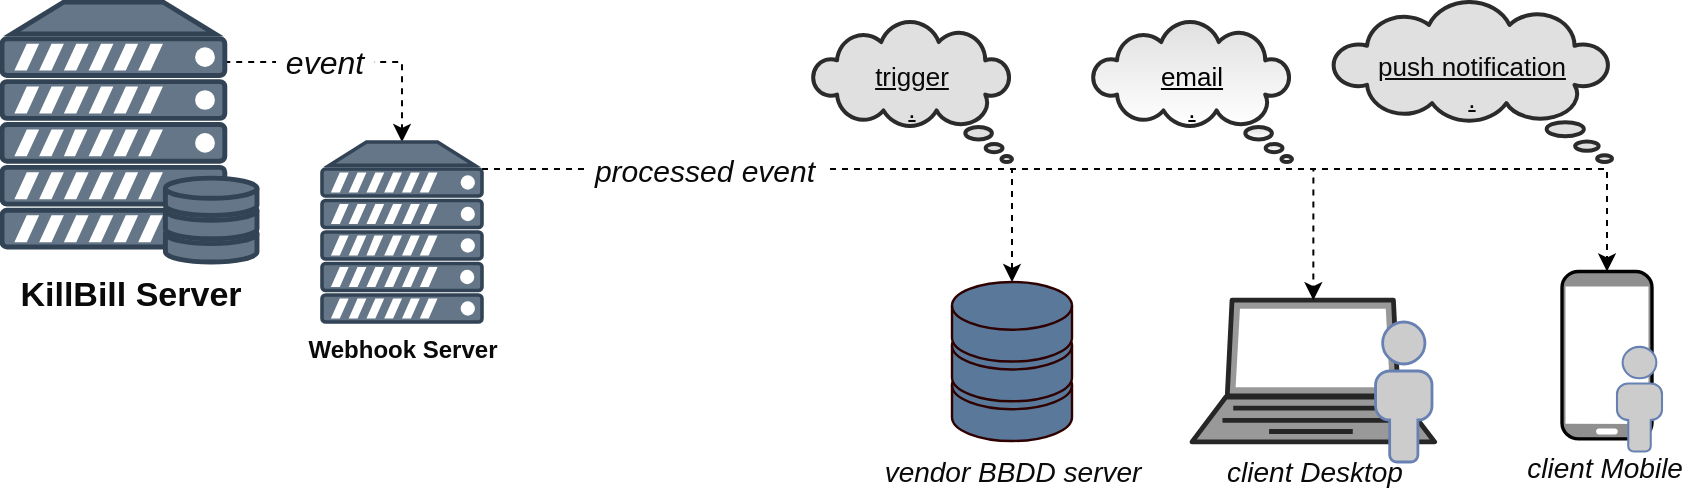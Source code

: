 <mxfile version="15.8.7" type="device" pages="2"><diagram id="23nP4t-Moj-rtZwgCs7d" name="light"><mxGraphModel dx="1102" dy="905" grid="1" gridSize="10" guides="1" tooltips="1" connect="1" arrows="1" fold="1" page="1" pageScale="1" pageWidth="850" pageHeight="1100" math="0" shadow="0"><root><mxCell id="0"/><mxCell id="1" parent="0"/><mxCell id="4RrxrSArR_76vnEOgV_j-25" value="" style="group" parent="1" vertex="1" connectable="0"><mxGeometry x="600" y="700" width="130" height="99.5" as="geometry"/></mxCell><mxCell id="4RrxrSArR_76vnEOgV_j-17" value="&lt;font style=&quot;font-size: 14px&quot; color=&quot;#0a0a0a&quot;&gt;&lt;i&gt;client Desktop&lt;/i&gt;&lt;/font&gt;" style="verticalAlign=top;verticalLabelPosition=bottom;labelPosition=center;align=center;html=1;outlineConnect=0;gradientDirection=north;strokeWidth=2;shape=mxgraph.networks.laptop;fillColor=#999999;strokeColor=#262626;" parent="4RrxrSArR_76vnEOgV_j-25" vertex="1"><mxGeometry y="9.087" width="121.333" height="70.877" as="geometry"/></mxCell><mxCell id="4RrxrSArR_76vnEOgV_j-22" value="" style="fontColor=#0066CC;verticalAlign=top;verticalLabelPosition=bottom;labelPosition=center;align=center;html=1;outlineConnect=0;fillColor=#CCCCCC;strokeColor=#6881B3;gradientColor=none;gradientDirection=north;strokeWidth=2;shape=mxgraph.networks.user_male;" parent="4RrxrSArR_76vnEOgV_j-25" vertex="1"><mxGeometry x="91.78" y="20" width="28.22" height="70" as="geometry"/></mxCell><mxCell id="4RrxrSArR_76vnEOgV_j-27" value="" style="group" parent="1" vertex="1" connectable="0"><mxGeometry x="785" y="694.75" width="50" height="90" as="geometry"/></mxCell><mxCell id="4RrxrSArR_76vnEOgV_j-19" value="&lt;font color=&quot;#0a0a0a&quot; size=&quot;1&quot;&gt;&lt;i style=&quot;font-size: 14px&quot;&gt;client Mobile&amp;nbsp;&lt;/i&gt;&lt;/font&gt;" style="verticalAlign=top;verticalLabelPosition=bottom;labelPosition=center;align=center;html=1;outlineConnect=0;gradientDirection=north;strokeWidth=2;shape=mxgraph.networks.mobile;fillColor=#8F8F8F;" parent="4RrxrSArR_76vnEOgV_j-27" vertex="1"><mxGeometry width="45.005" height="83.721" as="geometry"/></mxCell><mxCell id="4RrxrSArR_76vnEOgV_j-24" value="" style="fontColor=#0066CC;verticalAlign=top;verticalLabelPosition=bottom;labelPosition=center;align=center;html=1;outlineConnect=0;fillColor=#CCCCCC;strokeColor=#6881B3;gradientColor=none;gradientDirection=north;strokeWidth=2;shape=mxgraph.networks.user_male;" parent="4RrxrSArR_76vnEOgV_j-27" vertex="1"><mxGeometry x="27.498" y="37.674" width="22.502" height="52.326" as="geometry"/></mxCell><mxCell id="4RrxrSArR_76vnEOgV_j-64" style="edgeStyle=orthogonalEdgeStyle;rounded=0;orthogonalLoop=1;jettySize=auto;html=1;exitX=0.87;exitY=0.14;exitDx=0;exitDy=0;exitPerimeter=0;entryX=0.5;entryY=0;entryDx=0;entryDy=0;entryPerimeter=0;dashed=1;" parent="1" source="4RrxrSArR_76vnEOgV_j-28" target="4RrxrSArR_76vnEOgV_j-36" edge="1"><mxGeometry relative="1" as="geometry"><Array as="points"><mxPoint x="116" y="590"/><mxPoint x="205" y="590"/></Array></mxGeometry></mxCell><mxCell id="4RrxrSArR_76vnEOgV_j-76" value="&lt;font style=&quot;font-size: 16px&quot;&gt;&amp;nbsp;event&amp;nbsp;&lt;/font&gt;" style="edgeLabel;html=1;align=center;verticalAlign=middle;resizable=0;points=[];fontSize=18;fontColor=#0A0A0A;fontStyle=2" parent="4RrxrSArR_76vnEOgV_j-64" vertex="1" connectable="0"><mxGeometry x="0.013" y="-4" relative="1" as="geometry"><mxPoint x="-10" y="-4" as="offset"/></mxGeometry></mxCell><mxCell id="4RrxrSArR_76vnEOgV_j-28" value="&lt;font size=&quot;1&quot; color=&quot;#0a0a0a&quot;&gt;&lt;b style=&quot;font-size: 17px&quot;&gt;KillBill Server&lt;/b&gt;&lt;/font&gt;" style="fontColor=#ffffff;verticalAlign=top;verticalLabelPosition=bottom;labelPosition=center;align=center;html=1;outlineConnect=0;fillColor=#647687;strokeColor=#314354;gradientDirection=north;strokeWidth=2;shape=mxgraph.networks.server_storage;" parent="1" vertex="1"><mxGeometry x="5" y="560" width="127.5" height="130" as="geometry"/></mxCell><mxCell id="4RrxrSArR_76vnEOgV_j-35" value="&lt;i&gt;&lt;font style=&quot;font-size: 14px&quot; color=&quot;#0a0a0a&quot;&gt;vendor BBDD server&lt;/font&gt;&lt;/i&gt;" style="verticalAlign=top;verticalLabelPosition=bottom;labelPosition=center;align=center;html=1;outlineConnect=0;fillColor=#5A7899;strokeColor=#2E0000;gradientDirection=north;strokeWidth=2;shape=mxgraph.networks.storage;fontColor=#ffffff;" parent="1" vertex="1"><mxGeometry x="480" y="700" width="60" height="79.5" as="geometry"/></mxCell><mxCell id="4RrxrSArR_76vnEOgV_j-69" style="edgeStyle=orthogonalEdgeStyle;rounded=0;orthogonalLoop=1;jettySize=auto;html=1;exitX=1;exitY=0.15;exitDx=0;exitDy=0;exitPerimeter=0;entryX=0.5;entryY=0;entryDx=0;entryDy=0;entryPerimeter=0;dashed=1;fontSize=14;fontColor=#0A0A0A;" parent="1" source="4RrxrSArR_76vnEOgV_j-36" target="4RrxrSArR_76vnEOgV_j-17" edge="1"><mxGeometry relative="1" as="geometry"/></mxCell><mxCell id="4RrxrSArR_76vnEOgV_j-70" style="edgeStyle=orthogonalEdgeStyle;rounded=0;orthogonalLoop=1;jettySize=auto;html=1;exitX=1;exitY=0.15;exitDx=0;exitDy=0;exitPerimeter=0;entryX=0.5;entryY=0;entryDx=0;entryDy=0;entryPerimeter=0;dashed=1;fontSize=14;fontColor=#0A0A0A;" parent="1" source="4RrxrSArR_76vnEOgV_j-36" target="4RrxrSArR_76vnEOgV_j-35" edge="1"><mxGeometry relative="1" as="geometry"/></mxCell><mxCell id="4RrxrSArR_76vnEOgV_j-71" style="edgeStyle=orthogonalEdgeStyle;rounded=0;orthogonalLoop=1;jettySize=auto;html=1;exitX=1;exitY=0.15;exitDx=0;exitDy=0;exitPerimeter=0;entryX=0.5;entryY=0;entryDx=0;entryDy=0;entryPerimeter=0;dashed=1;fontSize=14;fontColor=#0A0A0A;" parent="1" source="4RrxrSArR_76vnEOgV_j-36" target="4RrxrSArR_76vnEOgV_j-19" edge="1"><mxGeometry relative="1" as="geometry"/></mxCell><mxCell id="4RrxrSArR_76vnEOgV_j-77" value="&lt;font style=&quot;font-size: 15px&quot;&gt;&amp;nbsp;processed event&amp;nbsp;&lt;/font&gt;" style="edgeLabel;html=1;align=center;verticalAlign=middle;resizable=0;points=[];fontSize=18;fontColor=#0A0A0A;fontStyle=2" parent="4RrxrSArR_76vnEOgV_j-71" vertex="1" connectable="0"><mxGeometry x="-0.571" relative="1" as="geometry"><mxPoint x="-21" as="offset"/></mxGeometry></mxCell><mxCell id="4RrxrSArR_76vnEOgV_j-36" value="&lt;font color=&quot;#0a0a0a&quot; style=&quot;line-height: 1.2&quot; size=&quot;1&quot;&gt;&lt;span style=&quot;font-size: 12px&quot;&gt;&lt;b&gt;Webhook Server&lt;/b&gt;&lt;/span&gt;&lt;/font&gt;" style="verticalAlign=top;verticalLabelPosition=bottom;labelPosition=center;align=center;html=1;outlineConnect=0;gradientDirection=north;strokeWidth=2;shape=mxgraph.networks.server;fillColor=#647687;fontColor=#ffffff;strokeColor=#314354;" parent="1" vertex="1"><mxGeometry x="165" y="630" width="80" height="90" as="geometry"/></mxCell><mxCell id="4RrxrSArR_76vnEOgV_j-86" value="email&#10;." style="shape=mxgraph.basic.cloud_callout;fontSize=13;strokeWidth=2;direction=east;flipH=1;align=center;labelBackgroundColor=none;labelBorderColor=none;whiteSpace=wrap;gradientColor=#ffffff;sketch=0;shadow=0;fontStyle=4;strokeColor=#2B2B2B;fillColor=#E0E0E0;" parent="1" vertex="1"><mxGeometry x="550" y="570" width="100" height="70" as="geometry"/></mxCell><mxCell id="4RrxrSArR_76vnEOgV_j-87" value="trigger&lt;br style=&quot;font-size: 13px;&quot;&gt;." style="whiteSpace=wrap;html=1;shape=mxgraph.basic.cloud_callout;fontSize=13;fontColor=#0A0A0A;strokeColor=#2B2B2B;strokeWidth=2;fillColor=#E0E0E0;direction=east;flipH=1;sketch=0;horizontal=1;fontStyle=4" parent="1" vertex="1"><mxGeometry x="410" y="570" width="100" height="70" as="geometry"/></mxCell><mxCell id="4RrxrSArR_76vnEOgV_j-88" value="push notification&lt;br style=&quot;font-size: 13px;&quot;&gt;." style="whiteSpace=wrap;html=1;shape=mxgraph.basic.cloud_callout;fontSize=13;fontColor=#0A0A0A;strokeColor=#2B2B2B;strokeWidth=2;fillColor=#E0E0E0;direction=east;flipH=1;fontStyle=4" parent="1" vertex="1"><mxGeometry x="670" y="560" width="140" height="80" as="geometry"/></mxCell></root></mxGraphModel></diagram><diagram id="zR0-eup39A1ieg2mBUuP" name="dark"><mxGraphModel dx="1102" dy="905" grid="1" gridSize="10" guides="1" tooltips="1" connect="1" arrows="1" fold="1" page="1" pageScale="1" pageWidth="850" pageHeight="1100" math="0" shadow="0"><root><mxCell id="8VkYKDAScC-aw_IOgEgd-0"/><mxCell id="8VkYKDAScC-aw_IOgEgd-1" parent="8VkYKDAScC-aw_IOgEgd-0"/><mxCell id="1YT5Ow_3Cif26GgQHLIC-0" value="" style="group;fontColor=#E0E0E0;" parent="8VkYKDAScC-aw_IOgEgd-1" vertex="1" connectable="0"><mxGeometry x="605" y="350" width="130" height="99.5" as="geometry"/></mxCell><mxCell id="1YT5Ow_3Cif26GgQHLIC-1" value="&lt;font style=&quot;font-size: 14px&quot;&gt;&lt;i&gt;client Desktop&lt;/i&gt;&lt;/font&gt;" style="verticalAlign=top;verticalLabelPosition=bottom;labelPosition=center;align=center;html=1;outlineConnect=0;gradientDirection=north;strokeWidth=2;shape=mxgraph.networks.laptop;fillColor=#999999;strokeColor=#262626;fontColor=#E0E0E0;" parent="1YT5Ow_3Cif26GgQHLIC-0" vertex="1"><mxGeometry y="9.087" width="121.333" height="70.877" as="geometry"/></mxCell><mxCell id="1YT5Ow_3Cif26GgQHLIC-2" value="" style="fontColor=#E0E0E0;verticalAlign=top;verticalLabelPosition=bottom;labelPosition=center;align=center;html=1;outlineConnect=0;fillColor=#CCCCCC;strokeColor=#6881B3;gradientColor=none;gradientDirection=north;strokeWidth=2;shape=mxgraph.networks.user_male;" parent="1YT5Ow_3Cif26GgQHLIC-0" vertex="1"><mxGeometry x="91.78" y="20" width="28.22" height="70" as="geometry"/></mxCell><mxCell id="1YT5Ow_3Cif26GgQHLIC-3" value="" style="group;fontColor=#E0E0E0;" parent="8VkYKDAScC-aw_IOgEgd-1" vertex="1" connectable="0"><mxGeometry x="790" y="344.75" width="50" height="90" as="geometry"/></mxCell><mxCell id="1YT5Ow_3Cif26GgQHLIC-4" value="&lt;font size=&quot;1&quot;&gt;&lt;i style=&quot;font-size: 14px&quot;&gt;client Mobile&amp;nbsp;&lt;/i&gt;&lt;/font&gt;" style="verticalAlign=top;verticalLabelPosition=bottom;labelPosition=center;align=center;html=1;outlineConnect=0;gradientDirection=north;strokeWidth=2;shape=mxgraph.networks.mobile;fillColor=#8F8F8F;fontColor=#E0E0E0;" parent="1YT5Ow_3Cif26GgQHLIC-3" vertex="1"><mxGeometry width="45.005" height="83.721" as="geometry"/></mxCell><mxCell id="1YT5Ow_3Cif26GgQHLIC-5" value="" style="fontColor=#E0E0E0;verticalAlign=top;verticalLabelPosition=bottom;labelPosition=center;align=center;html=1;outlineConnect=0;fillColor=#CCCCCC;strokeColor=#6881B3;gradientColor=none;gradientDirection=north;strokeWidth=2;shape=mxgraph.networks.user_male;" parent="1YT5Ow_3Cif26GgQHLIC-3" vertex="1"><mxGeometry x="27.498" y="37.674" width="22.502" height="52.326" as="geometry"/></mxCell><mxCell id="1YT5Ow_3Cif26GgQHLIC-6" style="edgeStyle=orthogonalEdgeStyle;rounded=0;orthogonalLoop=1;jettySize=auto;html=1;exitX=0.87;exitY=0.14;exitDx=0;exitDy=0;exitPerimeter=0;entryX=0.5;entryY=0;entryDx=0;entryDy=0;entryPerimeter=0;dashed=1;fontColor=#E0E0E0;strokeColor=#E0E0E0;" parent="8VkYKDAScC-aw_IOgEgd-1" source="1YT5Ow_3Cif26GgQHLIC-8" target="1YT5Ow_3Cif26GgQHLIC-14" edge="1"><mxGeometry relative="1" as="geometry"><Array as="points"><mxPoint x="121" y="240"/><mxPoint x="210" y="240"/></Array></mxGeometry></mxCell><mxCell id="1YT5Ow_3Cif26GgQHLIC-7" value="&lt;font style=&quot;font-size: 16px&quot;&gt;&amp;nbsp;event&amp;nbsp;&lt;/font&gt;" style="edgeLabel;html=1;align=center;verticalAlign=middle;resizable=0;points=[];fontSize=18;fontColor=#E0E0E0;fontStyle=2;labelBackgroundColor=#2B2B2B;" parent="1YT5Ow_3Cif26GgQHLIC-6" vertex="1" connectable="0"><mxGeometry x="0.013" y="-4" relative="1" as="geometry"><mxPoint x="-10" y="-4" as="offset"/></mxGeometry></mxCell><mxCell id="1YT5Ow_3Cif26GgQHLIC-8" value="&lt;font size=&quot;1&quot;&gt;&lt;b style=&quot;font-size: 17px&quot;&gt;KillBill Server&lt;/b&gt;&lt;/font&gt;" style="fontColor=#E0E0E0;verticalAlign=top;verticalLabelPosition=bottom;labelPosition=center;align=center;html=1;outlineConnect=0;fillColor=#647687;strokeColor=#314354;gradientDirection=north;strokeWidth=2;shape=mxgraph.networks.server_storage;" parent="8VkYKDAScC-aw_IOgEgd-1" vertex="1"><mxGeometry x="10" y="210" width="127.5" height="130" as="geometry"/></mxCell><mxCell id="1YT5Ow_3Cif26GgQHLIC-9" value="&lt;i&gt;&lt;font style=&quot;font-size: 14px&quot;&gt;vendor BBDD server&lt;/font&gt;&lt;/i&gt;" style="verticalAlign=top;verticalLabelPosition=bottom;labelPosition=center;align=center;html=1;outlineConnect=0;fillColor=#5A7899;strokeColor=#2E0000;gradientDirection=north;strokeWidth=2;shape=mxgraph.networks.storage;fontColor=#E0E0E0;" parent="8VkYKDAScC-aw_IOgEgd-1" vertex="1"><mxGeometry x="485" y="350" width="60" height="79.5" as="geometry"/></mxCell><mxCell id="1YT5Ow_3Cif26GgQHLIC-10" style="edgeStyle=orthogonalEdgeStyle;rounded=0;orthogonalLoop=1;jettySize=auto;html=1;exitX=1;exitY=0.15;exitDx=0;exitDy=0;exitPerimeter=0;entryX=0.5;entryY=0;entryDx=0;entryDy=0;entryPerimeter=0;dashed=1;fontSize=14;fontColor=#E0E0E0;strokeColor=#E0E0E0;" parent="8VkYKDAScC-aw_IOgEgd-1" source="1YT5Ow_3Cif26GgQHLIC-14" target="1YT5Ow_3Cif26GgQHLIC-1" edge="1"><mxGeometry relative="1" as="geometry"/></mxCell><mxCell id="1YT5Ow_3Cif26GgQHLIC-11" style="edgeStyle=orthogonalEdgeStyle;rounded=0;orthogonalLoop=1;jettySize=auto;html=1;exitX=1;exitY=0.15;exitDx=0;exitDy=0;exitPerimeter=0;entryX=0.5;entryY=0;entryDx=0;entryDy=0;entryPerimeter=0;dashed=1;fontSize=14;fontColor=#E0E0E0;strokeColor=#E0E0E0;" parent="8VkYKDAScC-aw_IOgEgd-1" source="1YT5Ow_3Cif26GgQHLIC-14" target="1YT5Ow_3Cif26GgQHLIC-9" edge="1"><mxGeometry relative="1" as="geometry"/></mxCell><mxCell id="1YT5Ow_3Cif26GgQHLIC-12" style="edgeStyle=orthogonalEdgeStyle;rounded=0;orthogonalLoop=1;jettySize=auto;html=1;exitX=1;exitY=0.15;exitDx=0;exitDy=0;exitPerimeter=0;entryX=0.5;entryY=0;entryDx=0;entryDy=0;entryPerimeter=0;dashed=1;fontSize=14;fontColor=#E0E0E0;strokeColor=#E0E0E0;" parent="8VkYKDAScC-aw_IOgEgd-1" source="1YT5Ow_3Cif26GgQHLIC-14" target="1YT5Ow_3Cif26GgQHLIC-4" edge="1"><mxGeometry relative="1" as="geometry"/></mxCell><mxCell id="1YT5Ow_3Cif26GgQHLIC-13" value="&lt;font style=&quot;font-size: 15px&quot;&gt;&amp;nbsp;processed event&amp;nbsp;&lt;/font&gt;" style="edgeLabel;html=1;align=center;verticalAlign=middle;resizable=0;points=[];fontSize=18;fontColor=#E0E0E0;fontStyle=2;labelBackgroundColor=#2B2B2B;" parent="1YT5Ow_3Cif26GgQHLIC-12" vertex="1" connectable="0"><mxGeometry x="-0.571" relative="1" as="geometry"><mxPoint x="-21" as="offset"/></mxGeometry></mxCell><mxCell id="1YT5Ow_3Cif26GgQHLIC-14" value="&lt;font style=&quot;line-height: 1.2&quot; size=&quot;1&quot;&gt;&lt;span style=&quot;font-size: 12px&quot;&gt;&lt;b&gt;Webhook Server&lt;/b&gt;&lt;/span&gt;&lt;/font&gt;" style="verticalAlign=top;verticalLabelPosition=bottom;labelPosition=center;align=center;html=1;outlineConnect=0;gradientDirection=north;strokeWidth=2;shape=mxgraph.networks.server;fillColor=#647687;fontColor=#E0E0E0;strokeColor=#314354;" parent="8VkYKDAScC-aw_IOgEgd-1" vertex="1"><mxGeometry x="170" y="280" width="80" height="90" as="geometry"/></mxCell><mxCell id="1YT5Ow_3Cif26GgQHLIC-15" value="email&#10;." style="shape=mxgraph.basic.cloud_callout;fontSize=13;strokeWidth=2;direction=east;flipH=1;align=center;labelBackgroundColor=none;labelBorderColor=none;whiteSpace=wrap;gradientColor=#ffffff;sketch=0;shadow=0;fontStyle=4;strokeColor=#2B2B2B;fillColor=#E0E0E0;fontColor=#2B2B2B;" parent="8VkYKDAScC-aw_IOgEgd-1" vertex="1"><mxGeometry x="555" y="220" width="100" height="70" as="geometry"/></mxCell><mxCell id="1YT5Ow_3Cif26GgQHLIC-16" value="trigger&lt;br style=&quot;font-size: 13px;&quot;&gt;." style="whiteSpace=wrap;html=1;shape=mxgraph.basic.cloud_callout;fontSize=13;fontColor=#2B2B2B;strokeColor=#2B2B2B;strokeWidth=2;fillColor=#E0E0E0;direction=east;flipH=1;sketch=0;horizontal=1;fontStyle=4" parent="8VkYKDAScC-aw_IOgEgd-1" vertex="1"><mxGeometry x="415" y="220" width="100" height="70" as="geometry"/></mxCell><mxCell id="1YT5Ow_3Cif26GgQHLIC-17" value="push notification&lt;br style=&quot;font-size: 13px;&quot;&gt;." style="whiteSpace=wrap;html=1;shape=mxgraph.basic.cloud_callout;fontSize=13;fontColor=#2B2B2B;strokeColor=#2B2B2B;strokeWidth=2;fillColor=#E0E0E0;direction=east;flipH=1;fontStyle=4" parent="8VkYKDAScC-aw_IOgEgd-1" vertex="1"><mxGeometry x="675" y="210" width="140" height="80" as="geometry"/></mxCell></root></mxGraphModel></diagram></mxfile>
